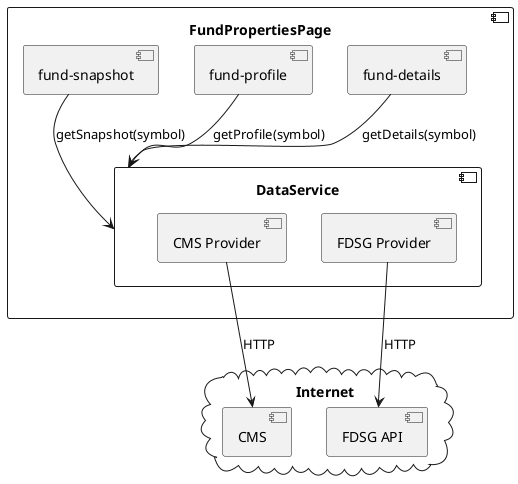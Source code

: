 @startuml

cloud "Internet" {
  [CMS]
  [FDSG API]
}

component "FundPropertiesPage" {
  [fund-details] --> DataService : getDetails(symbol)
  [fund-profile] --> DataService : getProfile(symbol)
  [fund-snapshot] --> DataService : getSnapshot(symbol)
  component "DataService" {
    [CMS Provider] --> [CMS] : HTTP
    [FDSG Provider] --> [FDSG API] : HTTP
  }
}

@enduml
